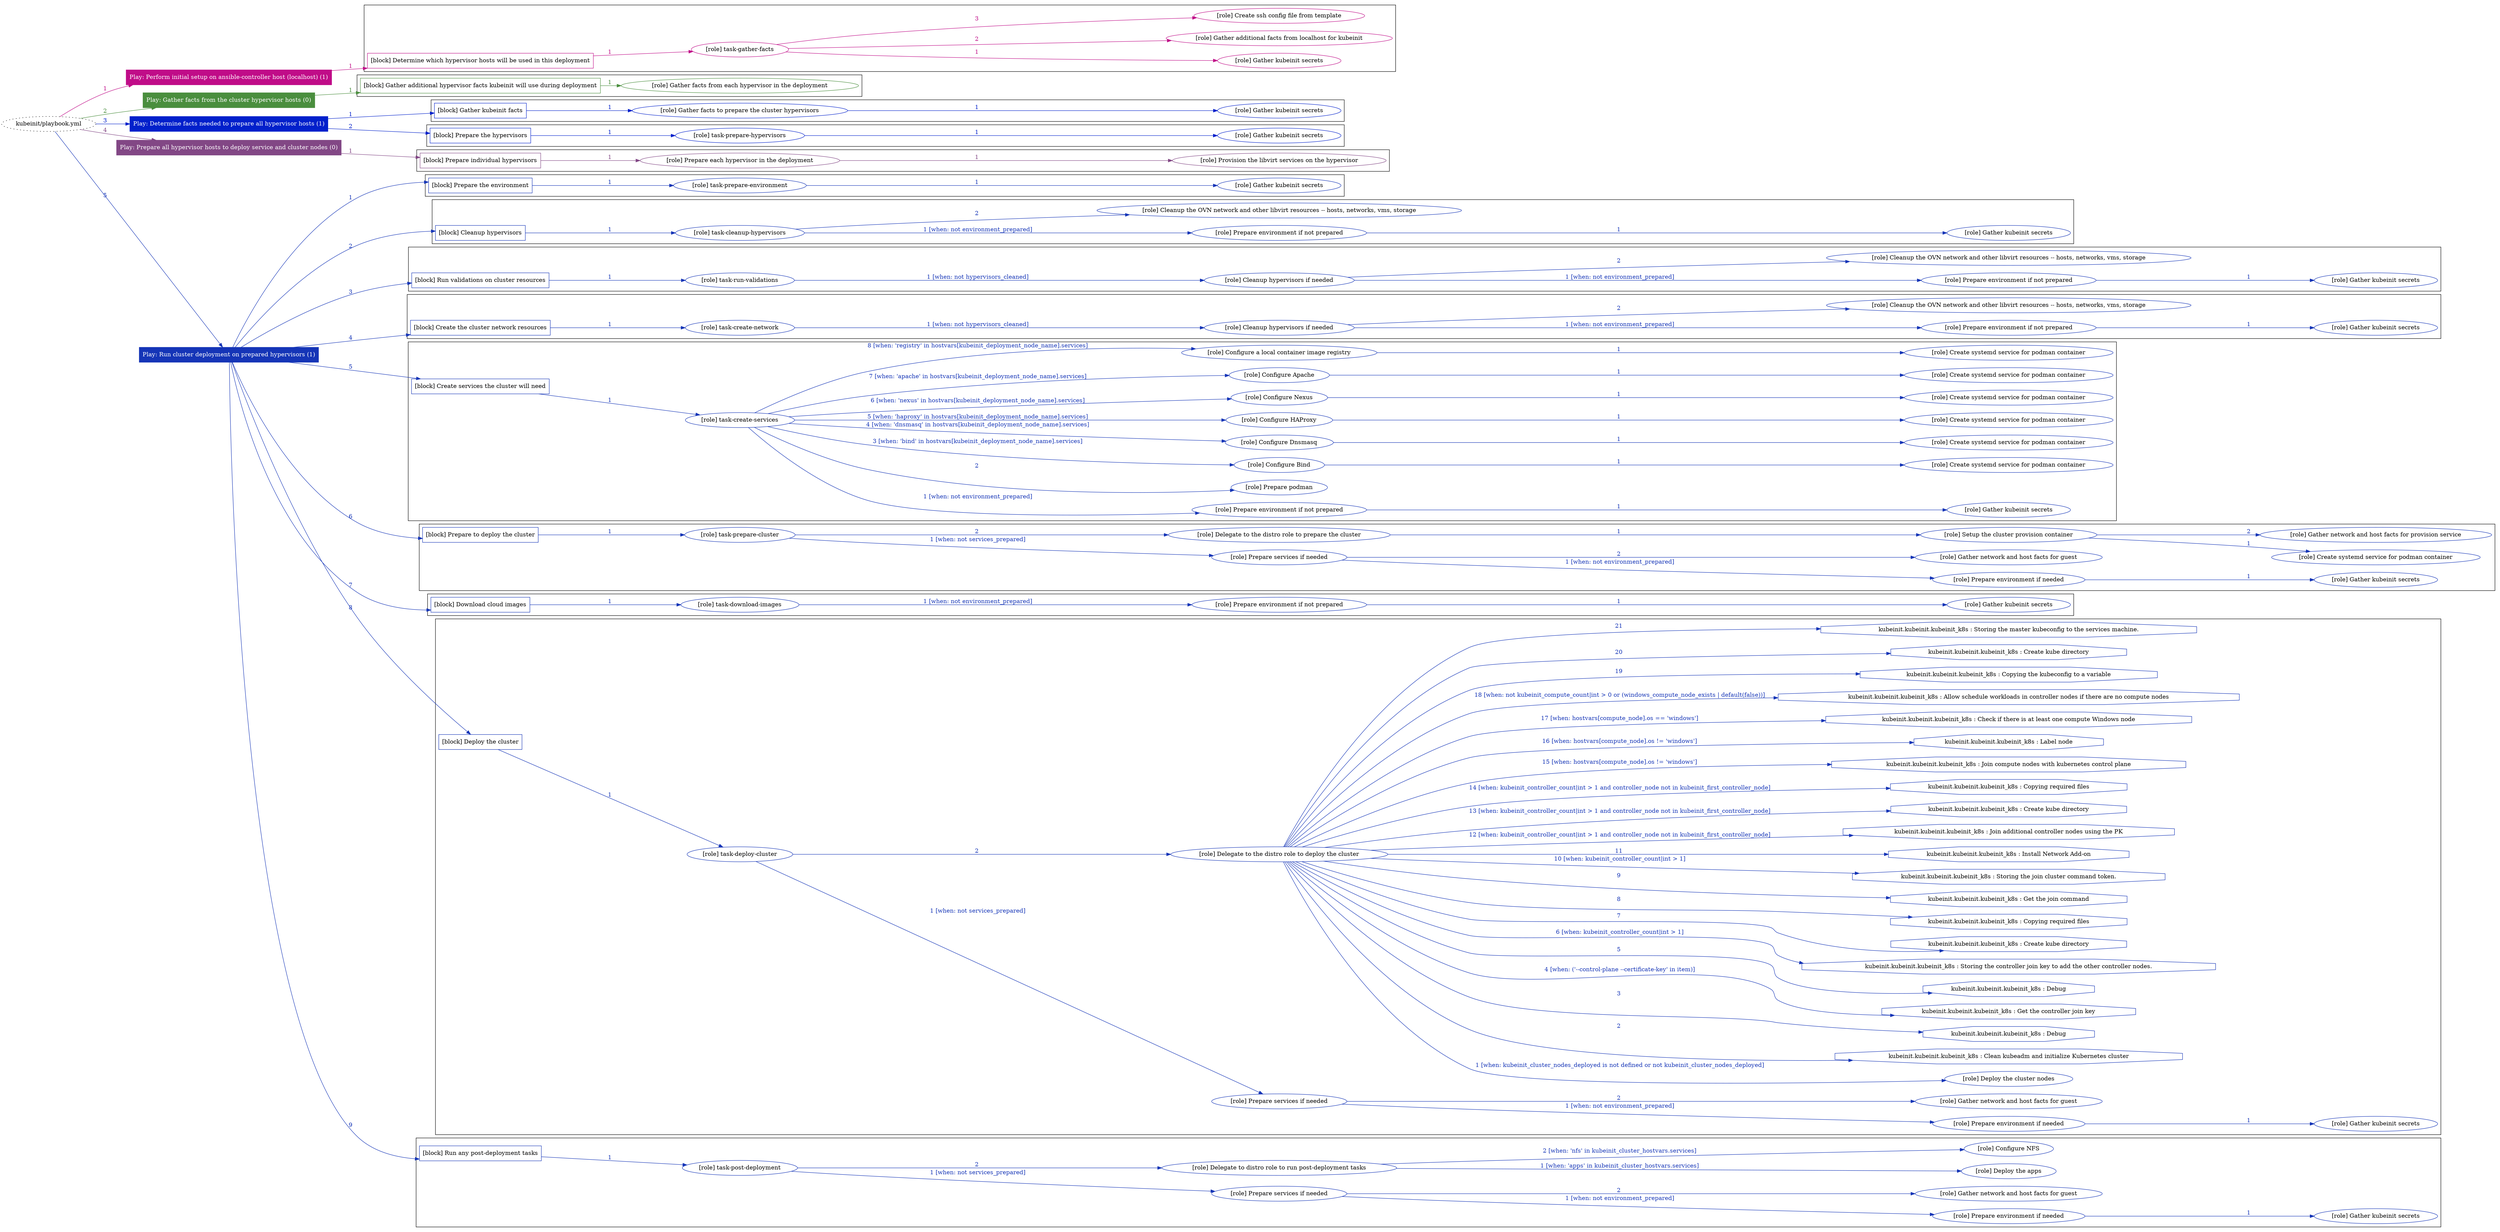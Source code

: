 digraph {
	graph [concentrate=true ordering=in rankdir=LR ratio=fill]
	edge [esep=5 sep=10]
	"kubeinit/playbook.yml" [URL="/home/runner/work/kubeinit/kubeinit/kubeinit/playbook.yml" id=playbook_22a7d3ff style=dotted]
	"kubeinit/playbook.yml" -> play_90304400 [label="1 " color="#c00c88" fontcolor="#c00c88" id=edge_ceaa4406 labeltooltip="1 " tooltip="1 "]
	subgraph "Play: Perform initial setup on ansible-controller host (localhost) (1)" {
		play_90304400 [label="Play: Perform initial setup on ansible-controller host (localhost) (1)" URL="/home/runner/work/kubeinit/kubeinit/kubeinit/playbook.yml" color="#c00c88" fontcolor="#ffffff" id=play_90304400 shape=box style=filled tooltip=localhost]
		play_90304400 -> block_5a1955dc [label=1 color="#c00c88" fontcolor="#c00c88" id=edge_8e22cba5 labeltooltip=1 tooltip=1]
		subgraph cluster_block_5a1955dc {
			block_5a1955dc [label="[block] Determine which hypervisor hosts will be used in this deployment" URL="/home/runner/work/kubeinit/kubeinit/kubeinit/playbook.yml" color="#c00c88" id=block_5a1955dc labeltooltip="Determine which hypervisor hosts will be used in this deployment" shape=box tooltip="Determine which hypervisor hosts will be used in this deployment"]
			block_5a1955dc -> role_49c751d3 [label="1 " color="#c00c88" fontcolor="#c00c88" id=edge_048547b6 labeltooltip="1 " tooltip="1 "]
			subgraph "task-gather-facts" {
				role_49c751d3 [label="[role] task-gather-facts" URL="/home/runner/work/kubeinit/kubeinit/kubeinit/playbook.yml" color="#c00c88" id=role_49c751d3 tooltip="task-gather-facts"]
				role_49c751d3 -> role_a53e0036 [label="1 " color="#c00c88" fontcolor="#c00c88" id=edge_c4ed3745 labeltooltip="1 " tooltip="1 "]
				subgraph "Gather kubeinit secrets" {
					role_a53e0036 [label="[role] Gather kubeinit secrets" URL="/home/runner/.ansible/collections/ansible_collections/kubeinit/kubeinit/roles/kubeinit_prepare/tasks/build_hypervisors_group.yml" color="#c00c88" id=role_a53e0036 tooltip="Gather kubeinit secrets"]
				}
				role_49c751d3 -> role_beccc5fb [label="2 " color="#c00c88" fontcolor="#c00c88" id=edge_dc830ca2 labeltooltip="2 " tooltip="2 "]
				subgraph "Gather additional facts from localhost for kubeinit" {
					role_beccc5fb [label="[role] Gather additional facts from localhost for kubeinit" URL="/home/runner/.ansible/collections/ansible_collections/kubeinit/kubeinit/roles/kubeinit_prepare/tasks/build_hypervisors_group.yml" color="#c00c88" id=role_beccc5fb tooltip="Gather additional facts from localhost for kubeinit"]
				}
				role_49c751d3 -> role_1d3881bf [label="3 " color="#c00c88" fontcolor="#c00c88" id=edge_70b27b91 labeltooltip="3 " tooltip="3 "]
				subgraph "Create ssh config file from template" {
					role_1d3881bf [label="[role] Create ssh config file from template" URL="/home/runner/.ansible/collections/ansible_collections/kubeinit/kubeinit/roles/kubeinit_prepare/tasks/build_hypervisors_group.yml" color="#c00c88" id=role_1d3881bf tooltip="Create ssh config file from template"]
				}
			}
		}
	}
	"kubeinit/playbook.yml" -> play_0fb9fd60 [label="2 " color="#4a8e3e" fontcolor="#4a8e3e" id=edge_3fc1b284 labeltooltip="2 " tooltip="2 "]
	subgraph "Play: Gather facts from the cluster hypervisor hosts (0)" {
		play_0fb9fd60 [label="Play: Gather facts from the cluster hypervisor hosts (0)" URL="/home/runner/work/kubeinit/kubeinit/kubeinit/playbook.yml" color="#4a8e3e" fontcolor="#ffffff" id=play_0fb9fd60 shape=box style=filled tooltip="Play: Gather facts from the cluster hypervisor hosts (0)"]
		play_0fb9fd60 -> block_3ae4f918 [label=1 color="#4a8e3e" fontcolor="#4a8e3e" id=edge_c4d42876 labeltooltip=1 tooltip=1]
		subgraph cluster_block_3ae4f918 {
			block_3ae4f918 [label="[block] Gather additional hypervisor facts kubeinit will use during deployment" URL="/home/runner/work/kubeinit/kubeinit/kubeinit/playbook.yml" color="#4a8e3e" id=block_3ae4f918 labeltooltip="Gather additional hypervisor facts kubeinit will use during deployment" shape=box tooltip="Gather additional hypervisor facts kubeinit will use during deployment"]
			block_3ae4f918 -> role_84f09f03 [label="1 " color="#4a8e3e" fontcolor="#4a8e3e" id=edge_7a2de501 labeltooltip="1 " tooltip="1 "]
			subgraph "Gather facts from each hypervisor in the deployment" {
				role_84f09f03 [label="[role] Gather facts from each hypervisor in the deployment" URL="/home/runner/work/kubeinit/kubeinit/kubeinit/playbook.yml" color="#4a8e3e" id=role_84f09f03 tooltip="Gather facts from each hypervisor in the deployment"]
			}
		}
	}
	"kubeinit/playbook.yml" -> play_25d90eb0 [label="3 " color="#0120cb" fontcolor="#0120cb" id=edge_67ba4e2f labeltooltip="3 " tooltip="3 "]
	subgraph "Play: Determine facts needed to prepare all hypervisor hosts (1)" {
		play_25d90eb0 [label="Play: Determine facts needed to prepare all hypervisor hosts (1)" URL="/home/runner/work/kubeinit/kubeinit/kubeinit/playbook.yml" color="#0120cb" fontcolor="#ffffff" id=play_25d90eb0 shape=box style=filled tooltip=localhost]
		play_25d90eb0 -> block_f470fd9a [label=1 color="#0120cb" fontcolor="#0120cb" id=edge_b75cc64c labeltooltip=1 tooltip=1]
		subgraph cluster_block_f470fd9a {
			block_f470fd9a [label="[block] Gather kubeinit facts" URL="/home/runner/work/kubeinit/kubeinit/kubeinit/playbook.yml" color="#0120cb" id=block_f470fd9a labeltooltip="Gather kubeinit facts" shape=box tooltip="Gather kubeinit facts"]
			block_f470fd9a -> role_4897e7ba [label="1 " color="#0120cb" fontcolor="#0120cb" id=edge_66330469 labeltooltip="1 " tooltip="1 "]
			subgraph "Gather facts to prepare the cluster hypervisors" {
				role_4897e7ba [label="[role] Gather facts to prepare the cluster hypervisors" URL="/home/runner/work/kubeinit/kubeinit/kubeinit/playbook.yml" color="#0120cb" id=role_4897e7ba tooltip="Gather facts to prepare the cluster hypervisors"]
				role_4897e7ba -> role_5f8059c4 [label="1 " color="#0120cb" fontcolor="#0120cb" id=edge_ac976604 labeltooltip="1 " tooltip="1 "]
				subgraph "Gather kubeinit secrets" {
					role_5f8059c4 [label="[role] Gather kubeinit secrets" URL="/home/runner/.ansible/collections/ansible_collections/kubeinit/kubeinit/roles/kubeinit_prepare/tasks/gather_kubeinit_facts.yml" color="#0120cb" id=role_5f8059c4 tooltip="Gather kubeinit secrets"]
				}
			}
		}
		play_25d90eb0 -> block_17649d80 [label=2 color="#0120cb" fontcolor="#0120cb" id=edge_2a084fdc labeltooltip=2 tooltip=2]
		subgraph cluster_block_17649d80 {
			block_17649d80 [label="[block] Prepare the hypervisors" URL="/home/runner/work/kubeinit/kubeinit/kubeinit/playbook.yml" color="#0120cb" id=block_17649d80 labeltooltip="Prepare the hypervisors" shape=box tooltip="Prepare the hypervisors"]
			block_17649d80 -> role_52350273 [label="1 " color="#0120cb" fontcolor="#0120cb" id=edge_ebeecba0 labeltooltip="1 " tooltip="1 "]
			subgraph "task-prepare-hypervisors" {
				role_52350273 [label="[role] task-prepare-hypervisors" URL="/home/runner/work/kubeinit/kubeinit/kubeinit/playbook.yml" color="#0120cb" id=role_52350273 tooltip="task-prepare-hypervisors"]
				role_52350273 -> role_53d65f58 [label="1 " color="#0120cb" fontcolor="#0120cb" id=edge_d3fcc728 labeltooltip="1 " tooltip="1 "]
				subgraph "Gather kubeinit secrets" {
					role_53d65f58 [label="[role] Gather kubeinit secrets" URL="/home/runner/.ansible/collections/ansible_collections/kubeinit/kubeinit/roles/kubeinit_prepare/tasks/gather_kubeinit_facts.yml" color="#0120cb" id=role_53d65f58 tooltip="Gather kubeinit secrets"]
				}
			}
		}
	}
	"kubeinit/playbook.yml" -> play_1ac944fa [label="4 " color="#824785" fontcolor="#824785" id=edge_7716bb1b labeltooltip="4 " tooltip="4 "]
	subgraph "Play: Prepare all hypervisor hosts to deploy service and cluster nodes (0)" {
		play_1ac944fa [label="Play: Prepare all hypervisor hosts to deploy service and cluster nodes (0)" URL="/home/runner/work/kubeinit/kubeinit/kubeinit/playbook.yml" color="#824785" fontcolor="#ffffff" id=play_1ac944fa shape=box style=filled tooltip="Play: Prepare all hypervisor hosts to deploy service and cluster nodes (0)"]
		play_1ac944fa -> block_d9534208 [label=1 color="#824785" fontcolor="#824785" id=edge_3a431d89 labeltooltip=1 tooltip=1]
		subgraph cluster_block_d9534208 {
			block_d9534208 [label="[block] Prepare individual hypervisors" URL="/home/runner/work/kubeinit/kubeinit/kubeinit/playbook.yml" color="#824785" id=block_d9534208 labeltooltip="Prepare individual hypervisors" shape=box tooltip="Prepare individual hypervisors"]
			block_d9534208 -> role_6e7c3220 [label="1 " color="#824785" fontcolor="#824785" id=edge_8470d232 labeltooltip="1 " tooltip="1 "]
			subgraph "Prepare each hypervisor in the deployment" {
				role_6e7c3220 [label="[role] Prepare each hypervisor in the deployment" URL="/home/runner/work/kubeinit/kubeinit/kubeinit/playbook.yml" color="#824785" id=role_6e7c3220 tooltip="Prepare each hypervisor in the deployment"]
				role_6e7c3220 -> role_77480a0f [label="1 " color="#824785" fontcolor="#824785" id=edge_7cf04aa3 labeltooltip="1 " tooltip="1 "]
				subgraph "Provision the libvirt services on the hypervisor" {
					role_77480a0f [label="[role] Provision the libvirt services on the hypervisor" URL="/home/runner/.ansible/collections/ansible_collections/kubeinit/kubeinit/roles/kubeinit_prepare/tasks/prepare_hypervisor.yml" color="#824785" id=role_77480a0f tooltip="Provision the libvirt services on the hypervisor"]
				}
			}
		}
	}
	"kubeinit/playbook.yml" -> play_0cfc2198 [label="5 " color="#1535b7" fontcolor="#1535b7" id=edge_db0fa617 labeltooltip="5 " tooltip="5 "]
	subgraph "Play: Run cluster deployment on prepared hypervisors (1)" {
		play_0cfc2198 [label="Play: Run cluster deployment on prepared hypervisors (1)" URL="/home/runner/work/kubeinit/kubeinit/kubeinit/playbook.yml" color="#1535b7" fontcolor="#ffffff" id=play_0cfc2198 shape=box style=filled tooltip=localhost]
		play_0cfc2198 -> block_c2a699aa [label=1 color="#1535b7" fontcolor="#1535b7" id=edge_513fc9d6 labeltooltip=1 tooltip=1]
		subgraph cluster_block_c2a699aa {
			block_c2a699aa [label="[block] Prepare the environment" URL="/home/runner/work/kubeinit/kubeinit/kubeinit/playbook.yml" color="#1535b7" id=block_c2a699aa labeltooltip="Prepare the environment" shape=box tooltip="Prepare the environment"]
			block_c2a699aa -> role_249da6f1 [label="1 " color="#1535b7" fontcolor="#1535b7" id=edge_72f6cd17 labeltooltip="1 " tooltip="1 "]
			subgraph "task-prepare-environment" {
				role_249da6f1 [label="[role] task-prepare-environment" URL="/home/runner/work/kubeinit/kubeinit/kubeinit/playbook.yml" color="#1535b7" id=role_249da6f1 tooltip="task-prepare-environment"]
				role_249da6f1 -> role_20d771e9 [label="1 " color="#1535b7" fontcolor="#1535b7" id=edge_2e28205e labeltooltip="1 " tooltip="1 "]
				subgraph "Gather kubeinit secrets" {
					role_20d771e9 [label="[role] Gather kubeinit secrets" URL="/home/runner/.ansible/collections/ansible_collections/kubeinit/kubeinit/roles/kubeinit_prepare/tasks/gather_kubeinit_facts.yml" color="#1535b7" id=role_20d771e9 tooltip="Gather kubeinit secrets"]
				}
			}
		}
		play_0cfc2198 -> block_23156bc8 [label=2 color="#1535b7" fontcolor="#1535b7" id=edge_9ca19e50 labeltooltip=2 tooltip=2]
		subgraph cluster_block_23156bc8 {
			block_23156bc8 [label="[block] Cleanup hypervisors" URL="/home/runner/work/kubeinit/kubeinit/kubeinit/playbook.yml" color="#1535b7" id=block_23156bc8 labeltooltip="Cleanup hypervisors" shape=box tooltip="Cleanup hypervisors"]
			block_23156bc8 -> role_51503931 [label="1 " color="#1535b7" fontcolor="#1535b7" id=edge_44cccd58 labeltooltip="1 " tooltip="1 "]
			subgraph "task-cleanup-hypervisors" {
				role_51503931 [label="[role] task-cleanup-hypervisors" URL="/home/runner/work/kubeinit/kubeinit/kubeinit/playbook.yml" color="#1535b7" id=role_51503931 tooltip="task-cleanup-hypervisors"]
				role_51503931 -> role_3211d9ae [label="1 [when: not environment_prepared]" color="#1535b7" fontcolor="#1535b7" id=edge_80375c0f labeltooltip="1 [when: not environment_prepared]" tooltip="1 [when: not environment_prepared]"]
				subgraph "Prepare environment if not prepared" {
					role_3211d9ae [label="[role] Prepare environment if not prepared" URL="/home/runner/.ansible/collections/ansible_collections/kubeinit/kubeinit/roles/kubeinit_prepare/tasks/cleanup_hypervisors.yml" color="#1535b7" id=role_3211d9ae tooltip="Prepare environment if not prepared"]
					role_3211d9ae -> role_9a582f04 [label="1 " color="#1535b7" fontcolor="#1535b7" id=edge_ca9affac labeltooltip="1 " tooltip="1 "]
					subgraph "Gather kubeinit secrets" {
						role_9a582f04 [label="[role] Gather kubeinit secrets" URL="/home/runner/.ansible/collections/ansible_collections/kubeinit/kubeinit/roles/kubeinit_prepare/tasks/gather_kubeinit_facts.yml" color="#1535b7" id=role_9a582f04 tooltip="Gather kubeinit secrets"]
					}
				}
				role_51503931 -> role_ac7342d9 [label="2 " color="#1535b7" fontcolor="#1535b7" id=edge_9c7e5880 labeltooltip="2 " tooltip="2 "]
				subgraph "Cleanup the OVN network and other libvirt resources -- hosts, networks, vms, storage" {
					role_ac7342d9 [label="[role] Cleanup the OVN network and other libvirt resources -- hosts, networks, vms, storage" URL="/home/runner/.ansible/collections/ansible_collections/kubeinit/kubeinit/roles/kubeinit_prepare/tasks/cleanup_hypervisors.yml" color="#1535b7" id=role_ac7342d9 tooltip="Cleanup the OVN network and other libvirt resources -- hosts, networks, vms, storage"]
				}
			}
		}
		play_0cfc2198 -> block_9fde2069 [label=3 color="#1535b7" fontcolor="#1535b7" id=edge_2677f890 labeltooltip=3 tooltip=3]
		subgraph cluster_block_9fde2069 {
			block_9fde2069 [label="[block] Run validations on cluster resources" URL="/home/runner/work/kubeinit/kubeinit/kubeinit/playbook.yml" color="#1535b7" id=block_9fde2069 labeltooltip="Run validations on cluster resources" shape=box tooltip="Run validations on cluster resources"]
			block_9fde2069 -> role_9f43a15a [label="1 " color="#1535b7" fontcolor="#1535b7" id=edge_2c53a977 labeltooltip="1 " tooltip="1 "]
			subgraph "task-run-validations" {
				role_9f43a15a [label="[role] task-run-validations" URL="/home/runner/work/kubeinit/kubeinit/kubeinit/playbook.yml" color="#1535b7" id=role_9f43a15a tooltip="task-run-validations"]
				role_9f43a15a -> role_6fd97990 [label="1 [when: not hypervisors_cleaned]" color="#1535b7" fontcolor="#1535b7" id=edge_b2e5f4ac labeltooltip="1 [when: not hypervisors_cleaned]" tooltip="1 [when: not hypervisors_cleaned]"]
				subgraph "Cleanup hypervisors if needed" {
					role_6fd97990 [label="[role] Cleanup hypervisors if needed" URL="/home/runner/.ansible/collections/ansible_collections/kubeinit/kubeinit/roles/kubeinit_validations/tasks/main.yml" color="#1535b7" id=role_6fd97990 tooltip="Cleanup hypervisors if needed"]
					role_6fd97990 -> role_7f3c1748 [label="1 [when: not environment_prepared]" color="#1535b7" fontcolor="#1535b7" id=edge_108c14cd labeltooltip="1 [when: not environment_prepared]" tooltip="1 [when: not environment_prepared]"]
					subgraph "Prepare environment if not prepared" {
						role_7f3c1748 [label="[role] Prepare environment if not prepared" URL="/home/runner/.ansible/collections/ansible_collections/kubeinit/kubeinit/roles/kubeinit_prepare/tasks/cleanup_hypervisors.yml" color="#1535b7" id=role_7f3c1748 tooltip="Prepare environment if not prepared"]
						role_7f3c1748 -> role_013cf017 [label="1 " color="#1535b7" fontcolor="#1535b7" id=edge_77114a9a labeltooltip="1 " tooltip="1 "]
						subgraph "Gather kubeinit secrets" {
							role_013cf017 [label="[role] Gather kubeinit secrets" URL="/home/runner/.ansible/collections/ansible_collections/kubeinit/kubeinit/roles/kubeinit_prepare/tasks/gather_kubeinit_facts.yml" color="#1535b7" id=role_013cf017 tooltip="Gather kubeinit secrets"]
						}
					}
					role_6fd97990 -> role_d731fa31 [label="2 " color="#1535b7" fontcolor="#1535b7" id=edge_d21e6d92 labeltooltip="2 " tooltip="2 "]
					subgraph "Cleanup the OVN network and other libvirt resources -- hosts, networks, vms, storage" {
						role_d731fa31 [label="[role] Cleanup the OVN network and other libvirt resources -- hosts, networks, vms, storage" URL="/home/runner/.ansible/collections/ansible_collections/kubeinit/kubeinit/roles/kubeinit_prepare/tasks/cleanup_hypervisors.yml" color="#1535b7" id=role_d731fa31 tooltip="Cleanup the OVN network and other libvirt resources -- hosts, networks, vms, storage"]
					}
				}
			}
		}
		play_0cfc2198 -> block_3291ba5d [label=4 color="#1535b7" fontcolor="#1535b7" id=edge_4e4db8a7 labeltooltip=4 tooltip=4]
		subgraph cluster_block_3291ba5d {
			block_3291ba5d [label="[block] Create the cluster network resources" URL="/home/runner/work/kubeinit/kubeinit/kubeinit/playbook.yml" color="#1535b7" id=block_3291ba5d labeltooltip="Create the cluster network resources" shape=box tooltip="Create the cluster network resources"]
			block_3291ba5d -> role_fa310438 [label="1 " color="#1535b7" fontcolor="#1535b7" id=edge_3d1f31ee labeltooltip="1 " tooltip="1 "]
			subgraph "task-create-network" {
				role_fa310438 [label="[role] task-create-network" URL="/home/runner/work/kubeinit/kubeinit/kubeinit/playbook.yml" color="#1535b7" id=role_fa310438 tooltip="task-create-network"]
				role_fa310438 -> role_632d7cf6 [label="1 [when: not hypervisors_cleaned]" color="#1535b7" fontcolor="#1535b7" id=edge_1711653d labeltooltip="1 [when: not hypervisors_cleaned]" tooltip="1 [when: not hypervisors_cleaned]"]
				subgraph "Cleanup hypervisors if needed" {
					role_632d7cf6 [label="[role] Cleanup hypervisors if needed" URL="/home/runner/.ansible/collections/ansible_collections/kubeinit/kubeinit/roles/kubeinit_libvirt/tasks/create_network.yml" color="#1535b7" id=role_632d7cf6 tooltip="Cleanup hypervisors if needed"]
					role_632d7cf6 -> role_53b0ce43 [label="1 [when: not environment_prepared]" color="#1535b7" fontcolor="#1535b7" id=edge_e62df1f0 labeltooltip="1 [when: not environment_prepared]" tooltip="1 [when: not environment_prepared]"]
					subgraph "Prepare environment if not prepared" {
						role_53b0ce43 [label="[role] Prepare environment if not prepared" URL="/home/runner/.ansible/collections/ansible_collections/kubeinit/kubeinit/roles/kubeinit_prepare/tasks/cleanup_hypervisors.yml" color="#1535b7" id=role_53b0ce43 tooltip="Prepare environment if not prepared"]
						role_53b0ce43 -> role_84b00630 [label="1 " color="#1535b7" fontcolor="#1535b7" id=edge_30155a1c labeltooltip="1 " tooltip="1 "]
						subgraph "Gather kubeinit secrets" {
							role_84b00630 [label="[role] Gather kubeinit secrets" URL="/home/runner/.ansible/collections/ansible_collections/kubeinit/kubeinit/roles/kubeinit_prepare/tasks/gather_kubeinit_facts.yml" color="#1535b7" id=role_84b00630 tooltip="Gather kubeinit secrets"]
						}
					}
					role_632d7cf6 -> role_a3fd19a8 [label="2 " color="#1535b7" fontcolor="#1535b7" id=edge_490077a3 labeltooltip="2 " tooltip="2 "]
					subgraph "Cleanup the OVN network and other libvirt resources -- hosts, networks, vms, storage" {
						role_a3fd19a8 [label="[role] Cleanup the OVN network and other libvirt resources -- hosts, networks, vms, storage" URL="/home/runner/.ansible/collections/ansible_collections/kubeinit/kubeinit/roles/kubeinit_prepare/tasks/cleanup_hypervisors.yml" color="#1535b7" id=role_a3fd19a8 tooltip="Cleanup the OVN network and other libvirt resources -- hosts, networks, vms, storage"]
					}
				}
			}
		}
		play_0cfc2198 -> block_5c3dec97 [label=5 color="#1535b7" fontcolor="#1535b7" id=edge_523adb39 labeltooltip=5 tooltip=5]
		subgraph cluster_block_5c3dec97 {
			block_5c3dec97 [label="[block] Create services the cluster will need" URL="/home/runner/work/kubeinit/kubeinit/kubeinit/playbook.yml" color="#1535b7" id=block_5c3dec97 labeltooltip="Create services the cluster will need" shape=box tooltip="Create services the cluster will need"]
			block_5c3dec97 -> role_2fcb3c74 [label="1 " color="#1535b7" fontcolor="#1535b7" id=edge_a8491899 labeltooltip="1 " tooltip="1 "]
			subgraph "task-create-services" {
				role_2fcb3c74 [label="[role] task-create-services" URL="/home/runner/work/kubeinit/kubeinit/kubeinit/playbook.yml" color="#1535b7" id=role_2fcb3c74 tooltip="task-create-services"]
				role_2fcb3c74 -> role_0af8d732 [label="1 [when: not environment_prepared]" color="#1535b7" fontcolor="#1535b7" id=edge_f01325c3 labeltooltip="1 [when: not environment_prepared]" tooltip="1 [when: not environment_prepared]"]
				subgraph "Prepare environment if not prepared" {
					role_0af8d732 [label="[role] Prepare environment if not prepared" URL="/home/runner/.ansible/collections/ansible_collections/kubeinit/kubeinit/roles/kubeinit_services/tasks/main.yml" color="#1535b7" id=role_0af8d732 tooltip="Prepare environment if not prepared"]
					role_0af8d732 -> role_98a93d8e [label="1 " color="#1535b7" fontcolor="#1535b7" id=edge_263b5fcf labeltooltip="1 " tooltip="1 "]
					subgraph "Gather kubeinit secrets" {
						role_98a93d8e [label="[role] Gather kubeinit secrets" URL="/home/runner/.ansible/collections/ansible_collections/kubeinit/kubeinit/roles/kubeinit_prepare/tasks/gather_kubeinit_facts.yml" color="#1535b7" id=role_98a93d8e tooltip="Gather kubeinit secrets"]
					}
				}
				role_2fcb3c74 -> role_61a75c8c [label="2 " color="#1535b7" fontcolor="#1535b7" id=edge_7f517e49 labeltooltip="2 " tooltip="2 "]
				subgraph "Prepare podman" {
					role_61a75c8c [label="[role] Prepare podman" URL="/home/runner/.ansible/collections/ansible_collections/kubeinit/kubeinit/roles/kubeinit_services/tasks/00_create_service_pod.yml" color="#1535b7" id=role_61a75c8c tooltip="Prepare podman"]
				}
				role_2fcb3c74 -> role_563a8a75 [label="3 [when: 'bind' in hostvars[kubeinit_deployment_node_name].services]" color="#1535b7" fontcolor="#1535b7" id=edge_de6a0bb4 labeltooltip="3 [when: 'bind' in hostvars[kubeinit_deployment_node_name].services]" tooltip="3 [when: 'bind' in hostvars[kubeinit_deployment_node_name].services]"]
				subgraph "Configure Bind" {
					role_563a8a75 [label="[role] Configure Bind" URL="/home/runner/.ansible/collections/ansible_collections/kubeinit/kubeinit/roles/kubeinit_services/tasks/start_services_containers.yml" color="#1535b7" id=role_563a8a75 tooltip="Configure Bind"]
					role_563a8a75 -> role_0b1f2464 [label="1 " color="#1535b7" fontcolor="#1535b7" id=edge_565a361c labeltooltip="1 " tooltip="1 "]
					subgraph "Create systemd service for podman container" {
						role_0b1f2464 [label="[role] Create systemd service for podman container" URL="/home/runner/.ansible/collections/ansible_collections/kubeinit/kubeinit/roles/kubeinit_bind/tasks/main.yml" color="#1535b7" id=role_0b1f2464 tooltip="Create systemd service for podman container"]
					}
				}
				role_2fcb3c74 -> role_217919ac [label="4 [when: 'dnsmasq' in hostvars[kubeinit_deployment_node_name].services]" color="#1535b7" fontcolor="#1535b7" id=edge_ebe941b1 labeltooltip="4 [when: 'dnsmasq' in hostvars[kubeinit_deployment_node_name].services]" tooltip="4 [when: 'dnsmasq' in hostvars[kubeinit_deployment_node_name].services]"]
				subgraph "Configure Dnsmasq" {
					role_217919ac [label="[role] Configure Dnsmasq" URL="/home/runner/.ansible/collections/ansible_collections/kubeinit/kubeinit/roles/kubeinit_services/tasks/start_services_containers.yml" color="#1535b7" id=role_217919ac tooltip="Configure Dnsmasq"]
					role_217919ac -> role_776b761c [label="1 " color="#1535b7" fontcolor="#1535b7" id=edge_79864464 labeltooltip="1 " tooltip="1 "]
					subgraph "Create systemd service for podman container" {
						role_776b761c [label="[role] Create systemd service for podman container" URL="/home/runner/.ansible/collections/ansible_collections/kubeinit/kubeinit/roles/kubeinit_dnsmasq/tasks/main.yml" color="#1535b7" id=role_776b761c tooltip="Create systemd service for podman container"]
					}
				}
				role_2fcb3c74 -> role_3243fd5c [label="5 [when: 'haproxy' in hostvars[kubeinit_deployment_node_name].services]" color="#1535b7" fontcolor="#1535b7" id=edge_409ce2b3 labeltooltip="5 [when: 'haproxy' in hostvars[kubeinit_deployment_node_name].services]" tooltip="5 [when: 'haproxy' in hostvars[kubeinit_deployment_node_name].services]"]
				subgraph "Configure HAProxy" {
					role_3243fd5c [label="[role] Configure HAProxy" URL="/home/runner/.ansible/collections/ansible_collections/kubeinit/kubeinit/roles/kubeinit_services/tasks/start_services_containers.yml" color="#1535b7" id=role_3243fd5c tooltip="Configure HAProxy"]
					role_3243fd5c -> role_216c2a05 [label="1 " color="#1535b7" fontcolor="#1535b7" id=edge_a35f00e6 labeltooltip="1 " tooltip="1 "]
					subgraph "Create systemd service for podman container" {
						role_216c2a05 [label="[role] Create systemd service for podman container" URL="/home/runner/.ansible/collections/ansible_collections/kubeinit/kubeinit/roles/kubeinit_haproxy/tasks/main.yml" color="#1535b7" id=role_216c2a05 tooltip="Create systemd service for podman container"]
					}
				}
				role_2fcb3c74 -> role_b4fd5cbe [label="6 [when: 'nexus' in hostvars[kubeinit_deployment_node_name].services]" color="#1535b7" fontcolor="#1535b7" id=edge_676bd628 labeltooltip="6 [when: 'nexus' in hostvars[kubeinit_deployment_node_name].services]" tooltip="6 [when: 'nexus' in hostvars[kubeinit_deployment_node_name].services]"]
				subgraph "Configure Nexus" {
					role_b4fd5cbe [label="[role] Configure Nexus" URL="/home/runner/.ansible/collections/ansible_collections/kubeinit/kubeinit/roles/kubeinit_services/tasks/start_services_containers.yml" color="#1535b7" id=role_b4fd5cbe tooltip="Configure Nexus"]
					role_b4fd5cbe -> role_b7480a45 [label="1 " color="#1535b7" fontcolor="#1535b7" id=edge_71087ce8 labeltooltip="1 " tooltip="1 "]
					subgraph "Create systemd service for podman container" {
						role_b7480a45 [label="[role] Create systemd service for podman container" URL="/home/runner/.ansible/collections/ansible_collections/kubeinit/kubeinit/roles/kubeinit_nexus/tasks/main.yml" color="#1535b7" id=role_b7480a45 tooltip="Create systemd service for podman container"]
					}
				}
				role_2fcb3c74 -> role_2a0a58d1 [label="7 [when: 'apache' in hostvars[kubeinit_deployment_node_name].services]" color="#1535b7" fontcolor="#1535b7" id=edge_9c6b5850 labeltooltip="7 [when: 'apache' in hostvars[kubeinit_deployment_node_name].services]" tooltip="7 [when: 'apache' in hostvars[kubeinit_deployment_node_name].services]"]
				subgraph "Configure Apache" {
					role_2a0a58d1 [label="[role] Configure Apache" URL="/home/runner/.ansible/collections/ansible_collections/kubeinit/kubeinit/roles/kubeinit_services/tasks/start_services_containers.yml" color="#1535b7" id=role_2a0a58d1 tooltip="Configure Apache"]
					role_2a0a58d1 -> role_b76a5f35 [label="1 " color="#1535b7" fontcolor="#1535b7" id=edge_d15276cb labeltooltip="1 " tooltip="1 "]
					subgraph "Create systemd service for podman container" {
						role_b76a5f35 [label="[role] Create systemd service for podman container" URL="/home/runner/.ansible/collections/ansible_collections/kubeinit/kubeinit/roles/kubeinit_apache/tasks/main.yml" color="#1535b7" id=role_b76a5f35 tooltip="Create systemd service for podman container"]
					}
				}
				role_2fcb3c74 -> role_314d38af [label="8 [when: 'registry' in hostvars[kubeinit_deployment_node_name].services]" color="#1535b7" fontcolor="#1535b7" id=edge_0a6475ec labeltooltip="8 [when: 'registry' in hostvars[kubeinit_deployment_node_name].services]" tooltip="8 [when: 'registry' in hostvars[kubeinit_deployment_node_name].services]"]
				subgraph "Configure a local container image registry" {
					role_314d38af [label="[role] Configure a local container image registry" URL="/home/runner/.ansible/collections/ansible_collections/kubeinit/kubeinit/roles/kubeinit_services/tasks/start_services_containers.yml" color="#1535b7" id=role_314d38af tooltip="Configure a local container image registry"]
					role_314d38af -> role_ff39ef1d [label="1 " color="#1535b7" fontcolor="#1535b7" id=edge_d4f15b9d labeltooltip="1 " tooltip="1 "]
					subgraph "Create systemd service for podman container" {
						role_ff39ef1d [label="[role] Create systemd service for podman container" URL="/home/runner/.ansible/collections/ansible_collections/kubeinit/kubeinit/roles/kubeinit_registry/tasks/main.yml" color="#1535b7" id=role_ff39ef1d tooltip="Create systemd service for podman container"]
					}
				}
			}
		}
		play_0cfc2198 -> block_416bdf97 [label=6 color="#1535b7" fontcolor="#1535b7" id=edge_c65d4403 labeltooltip=6 tooltip=6]
		subgraph cluster_block_416bdf97 {
			block_416bdf97 [label="[block] Prepare to deploy the cluster" URL="/home/runner/work/kubeinit/kubeinit/kubeinit/playbook.yml" color="#1535b7" id=block_416bdf97 labeltooltip="Prepare to deploy the cluster" shape=box tooltip="Prepare to deploy the cluster"]
			block_416bdf97 -> role_5244dd85 [label="1 " color="#1535b7" fontcolor="#1535b7" id=edge_d2a5b338 labeltooltip="1 " tooltip="1 "]
			subgraph "task-prepare-cluster" {
				role_5244dd85 [label="[role] task-prepare-cluster" URL="/home/runner/work/kubeinit/kubeinit/kubeinit/playbook.yml" color="#1535b7" id=role_5244dd85 tooltip="task-prepare-cluster"]
				role_5244dd85 -> role_1cb093eb [label="1 [when: not services_prepared]" color="#1535b7" fontcolor="#1535b7" id=edge_d242e7b6 labeltooltip="1 [when: not services_prepared]" tooltip="1 [when: not services_prepared]"]
				subgraph "Prepare services if needed" {
					role_1cb093eb [label="[role] Prepare services if needed" URL="/home/runner/.ansible/collections/ansible_collections/kubeinit/kubeinit/roles/kubeinit_prepare/tasks/prepare_cluster.yml" color="#1535b7" id=role_1cb093eb tooltip="Prepare services if needed"]
					role_1cb093eb -> role_9d2bc4c5 [label="1 [when: not environment_prepared]" color="#1535b7" fontcolor="#1535b7" id=edge_cabc5fe8 labeltooltip="1 [when: not environment_prepared]" tooltip="1 [when: not environment_prepared]"]
					subgraph "Prepare environment if needed" {
						role_9d2bc4c5 [label="[role] Prepare environment if needed" URL="/home/runner/.ansible/collections/ansible_collections/kubeinit/kubeinit/roles/kubeinit_services/tasks/prepare_services.yml" color="#1535b7" id=role_9d2bc4c5 tooltip="Prepare environment if needed"]
						role_9d2bc4c5 -> role_eac85c93 [label="1 " color="#1535b7" fontcolor="#1535b7" id=edge_3f7868cd labeltooltip="1 " tooltip="1 "]
						subgraph "Gather kubeinit secrets" {
							role_eac85c93 [label="[role] Gather kubeinit secrets" URL="/home/runner/.ansible/collections/ansible_collections/kubeinit/kubeinit/roles/kubeinit_prepare/tasks/gather_kubeinit_facts.yml" color="#1535b7" id=role_eac85c93 tooltip="Gather kubeinit secrets"]
						}
					}
					role_1cb093eb -> role_ece28e3a [label="2 " color="#1535b7" fontcolor="#1535b7" id=edge_16d1725a labeltooltip="2 " tooltip="2 "]
					subgraph "Gather network and host facts for guest" {
						role_ece28e3a [label="[role] Gather network and host facts for guest" URL="/home/runner/.ansible/collections/ansible_collections/kubeinit/kubeinit/roles/kubeinit_services/tasks/prepare_services.yml" color="#1535b7" id=role_ece28e3a tooltip="Gather network and host facts for guest"]
					}
				}
				role_5244dd85 -> role_9f0d0f24 [label="2 " color="#1535b7" fontcolor="#1535b7" id=edge_6835df90 labeltooltip="2 " tooltip="2 "]
				subgraph "Delegate to the distro role to prepare the cluster" {
					role_9f0d0f24 [label="[role] Delegate to the distro role to prepare the cluster" URL="/home/runner/.ansible/collections/ansible_collections/kubeinit/kubeinit/roles/kubeinit_prepare/tasks/prepare_cluster.yml" color="#1535b7" id=role_9f0d0f24 tooltip="Delegate to the distro role to prepare the cluster"]
					role_9f0d0f24 -> role_2168aaa1 [label="1 " color="#1535b7" fontcolor="#1535b7" id=edge_1be6672b labeltooltip="1 " tooltip="1 "]
					subgraph "Setup the cluster provision container" {
						role_2168aaa1 [label="[role] Setup the cluster provision container" URL="/home/runner/.ansible/collections/ansible_collections/kubeinit/kubeinit/roles/kubeinit_k8s/tasks/prepare_cluster.yml" color="#1535b7" id=role_2168aaa1 tooltip="Setup the cluster provision container"]
						role_2168aaa1 -> role_a2328de7 [label="1 " color="#1535b7" fontcolor="#1535b7" id=edge_db4f38de labeltooltip="1 " tooltip="1 "]
						subgraph "Create systemd service for podman container" {
							role_a2328de7 [label="[role] Create systemd service for podman container" URL="/home/runner/.ansible/collections/ansible_collections/kubeinit/kubeinit/roles/kubeinit_services/tasks/create_provision_container.yml" color="#1535b7" id=role_a2328de7 tooltip="Create systemd service for podman container"]
						}
						role_2168aaa1 -> role_481491f6 [label="2 " color="#1535b7" fontcolor="#1535b7" id=edge_c8d0c7e6 labeltooltip="2 " tooltip="2 "]
						subgraph "Gather network and host facts for provision service" {
							role_481491f6 [label="[role] Gather network and host facts for provision service" URL="/home/runner/.ansible/collections/ansible_collections/kubeinit/kubeinit/roles/kubeinit_services/tasks/create_provision_container.yml" color="#1535b7" id=role_481491f6 tooltip="Gather network and host facts for provision service"]
						}
					}
				}
			}
		}
		play_0cfc2198 -> block_35cc53ab [label=7 color="#1535b7" fontcolor="#1535b7" id=edge_6cf740fb labeltooltip=7 tooltip=7]
		subgraph cluster_block_35cc53ab {
			block_35cc53ab [label="[block] Download cloud images" URL="/home/runner/work/kubeinit/kubeinit/kubeinit/playbook.yml" color="#1535b7" id=block_35cc53ab labeltooltip="Download cloud images" shape=box tooltip="Download cloud images"]
			block_35cc53ab -> role_2bb2a19a [label="1 " color="#1535b7" fontcolor="#1535b7" id=edge_5230161b labeltooltip="1 " tooltip="1 "]
			subgraph "task-download-images" {
				role_2bb2a19a [label="[role] task-download-images" URL="/home/runner/work/kubeinit/kubeinit/kubeinit/playbook.yml" color="#1535b7" id=role_2bb2a19a tooltip="task-download-images"]
				role_2bb2a19a -> role_3e616e6c [label="1 [when: not environment_prepared]" color="#1535b7" fontcolor="#1535b7" id=edge_a8eb87a9 labeltooltip="1 [when: not environment_prepared]" tooltip="1 [when: not environment_prepared]"]
				subgraph "Prepare environment if not prepared" {
					role_3e616e6c [label="[role] Prepare environment if not prepared" URL="/home/runner/.ansible/collections/ansible_collections/kubeinit/kubeinit/roles/kubeinit_libvirt/tasks/download_cloud_images.yml" color="#1535b7" id=role_3e616e6c tooltip="Prepare environment if not prepared"]
					role_3e616e6c -> role_51c6977f [label="1 " color="#1535b7" fontcolor="#1535b7" id=edge_8515e795 labeltooltip="1 " tooltip="1 "]
					subgraph "Gather kubeinit secrets" {
						role_51c6977f [label="[role] Gather kubeinit secrets" URL="/home/runner/.ansible/collections/ansible_collections/kubeinit/kubeinit/roles/kubeinit_prepare/tasks/gather_kubeinit_facts.yml" color="#1535b7" id=role_51c6977f tooltip="Gather kubeinit secrets"]
					}
				}
			}
		}
		play_0cfc2198 -> block_81658bc6 [label=8 color="#1535b7" fontcolor="#1535b7" id=edge_92f206e6 labeltooltip=8 tooltip=8]
		subgraph cluster_block_81658bc6 {
			block_81658bc6 [label="[block] Deploy the cluster" URL="/home/runner/work/kubeinit/kubeinit/kubeinit/playbook.yml" color="#1535b7" id=block_81658bc6 labeltooltip="Deploy the cluster" shape=box tooltip="Deploy the cluster"]
			block_81658bc6 -> role_c4719e58 [label="1 " color="#1535b7" fontcolor="#1535b7" id=edge_0001e611 labeltooltip="1 " tooltip="1 "]
			subgraph "task-deploy-cluster" {
				role_c4719e58 [label="[role] task-deploy-cluster" URL="/home/runner/work/kubeinit/kubeinit/kubeinit/playbook.yml" color="#1535b7" id=role_c4719e58 tooltip="task-deploy-cluster"]
				role_c4719e58 -> role_5309def8 [label="1 [when: not services_prepared]" color="#1535b7" fontcolor="#1535b7" id=edge_3beea8da labeltooltip="1 [when: not services_prepared]" tooltip="1 [when: not services_prepared]"]
				subgraph "Prepare services if needed" {
					role_5309def8 [label="[role] Prepare services if needed" URL="/home/runner/.ansible/collections/ansible_collections/kubeinit/kubeinit/roles/kubeinit_prepare/tasks/deploy_cluster.yml" color="#1535b7" id=role_5309def8 tooltip="Prepare services if needed"]
					role_5309def8 -> role_07236bed [label="1 [when: not environment_prepared]" color="#1535b7" fontcolor="#1535b7" id=edge_b0e57f67 labeltooltip="1 [when: not environment_prepared]" tooltip="1 [when: not environment_prepared]"]
					subgraph "Prepare environment if needed" {
						role_07236bed [label="[role] Prepare environment if needed" URL="/home/runner/.ansible/collections/ansible_collections/kubeinit/kubeinit/roles/kubeinit_services/tasks/prepare_services.yml" color="#1535b7" id=role_07236bed tooltip="Prepare environment if needed"]
						role_07236bed -> role_90d6f958 [label="1 " color="#1535b7" fontcolor="#1535b7" id=edge_f91999f4 labeltooltip="1 " tooltip="1 "]
						subgraph "Gather kubeinit secrets" {
							role_90d6f958 [label="[role] Gather kubeinit secrets" URL="/home/runner/.ansible/collections/ansible_collections/kubeinit/kubeinit/roles/kubeinit_prepare/tasks/gather_kubeinit_facts.yml" color="#1535b7" id=role_90d6f958 tooltip="Gather kubeinit secrets"]
						}
					}
					role_5309def8 -> role_5fd270d1 [label="2 " color="#1535b7" fontcolor="#1535b7" id=edge_7dc07ad9 labeltooltip="2 " tooltip="2 "]
					subgraph "Gather network and host facts for guest" {
						role_5fd270d1 [label="[role] Gather network and host facts for guest" URL="/home/runner/.ansible/collections/ansible_collections/kubeinit/kubeinit/roles/kubeinit_services/tasks/prepare_services.yml" color="#1535b7" id=role_5fd270d1 tooltip="Gather network and host facts for guest"]
					}
				}
				role_c4719e58 -> role_24eea95d [label="2 " color="#1535b7" fontcolor="#1535b7" id=edge_b52f048d labeltooltip="2 " tooltip="2 "]
				subgraph "Delegate to the distro role to deploy the cluster" {
					role_24eea95d [label="[role] Delegate to the distro role to deploy the cluster" URL="/home/runner/.ansible/collections/ansible_collections/kubeinit/kubeinit/roles/kubeinit_prepare/tasks/deploy_cluster.yml" color="#1535b7" id=role_24eea95d tooltip="Delegate to the distro role to deploy the cluster"]
					role_24eea95d -> role_90be42af [label="1 [when: kubeinit_cluster_nodes_deployed is not defined or not kubeinit_cluster_nodes_deployed]" color="#1535b7" fontcolor="#1535b7" id=edge_827437c9 labeltooltip="1 [when: kubeinit_cluster_nodes_deployed is not defined or not kubeinit_cluster_nodes_deployed]" tooltip="1 [when: kubeinit_cluster_nodes_deployed is not defined or not kubeinit_cluster_nodes_deployed]"]
					subgraph "Deploy the cluster nodes" {
						role_90be42af [label="[role] Deploy the cluster nodes" URL="/home/runner/.ansible/collections/ansible_collections/kubeinit/kubeinit/roles/kubeinit_k8s/tasks/main.yml" color="#1535b7" id=role_90be42af tooltip="Deploy the cluster nodes"]
					}
					task_b138b35d [label="kubeinit.kubeinit.kubeinit_k8s : Clean kubeadm and initialize Kubernetes cluster" URL="/home/runner/.ansible/collections/ansible_collections/kubeinit/kubeinit/roles/kubeinit_k8s/tasks/main.yml" color="#1535b7" id=task_b138b35d shape=octagon tooltip="kubeinit.kubeinit.kubeinit_k8s : Clean kubeadm and initialize Kubernetes cluster"]
					role_24eea95d -> task_b138b35d [label="2 " color="#1535b7" fontcolor="#1535b7" id=edge_99f5b1c2 labeltooltip="2 " tooltip="2 "]
					task_7600903a [label="kubeinit.kubeinit.kubeinit_k8s : Debug" URL="/home/runner/.ansible/collections/ansible_collections/kubeinit/kubeinit/roles/kubeinit_k8s/tasks/main.yml" color="#1535b7" id=task_7600903a shape=octagon tooltip="kubeinit.kubeinit.kubeinit_k8s : Debug"]
					role_24eea95d -> task_7600903a [label="3 " color="#1535b7" fontcolor="#1535b7" id=edge_5a99c2c3 labeltooltip="3 " tooltip="3 "]
					task_e55108cb [label="kubeinit.kubeinit.kubeinit_k8s : Get the controller join key" URL="/home/runner/.ansible/collections/ansible_collections/kubeinit/kubeinit/roles/kubeinit_k8s/tasks/main.yml" color="#1535b7" id=task_e55108cb shape=octagon tooltip="kubeinit.kubeinit.kubeinit_k8s : Get the controller join key"]
					role_24eea95d -> task_e55108cb [label="4 [when: ('--control-plane --certificate-key' in item)]" color="#1535b7" fontcolor="#1535b7" id=edge_6f4d835a labeltooltip="4 [when: ('--control-plane --certificate-key' in item)]" tooltip="4 [when: ('--control-plane --certificate-key' in item)]"]
					task_7e055f1d [label="kubeinit.kubeinit.kubeinit_k8s : Debug" URL="/home/runner/.ansible/collections/ansible_collections/kubeinit/kubeinit/roles/kubeinit_k8s/tasks/main.yml" color="#1535b7" id=task_7e055f1d shape=octagon tooltip="kubeinit.kubeinit.kubeinit_k8s : Debug"]
					role_24eea95d -> task_7e055f1d [label="5 " color="#1535b7" fontcolor="#1535b7" id=edge_0c635e8f labeltooltip="5 " tooltip="5 "]
					task_49d97643 [label="kubeinit.kubeinit.kubeinit_k8s : Storing the controller join key to add the other controller nodes." URL="/home/runner/.ansible/collections/ansible_collections/kubeinit/kubeinit/roles/kubeinit_k8s/tasks/main.yml" color="#1535b7" id=task_49d97643 shape=octagon tooltip="kubeinit.kubeinit.kubeinit_k8s : Storing the controller join key to add the other controller nodes."]
					role_24eea95d -> task_49d97643 [label="6 [when: kubeinit_controller_count|int > 1]" color="#1535b7" fontcolor="#1535b7" id=edge_3dde0ed9 labeltooltip="6 [when: kubeinit_controller_count|int > 1]" tooltip="6 [when: kubeinit_controller_count|int > 1]"]
					task_94bb34f8 [label="kubeinit.kubeinit.kubeinit_k8s : Create kube directory" URL="/home/runner/.ansible/collections/ansible_collections/kubeinit/kubeinit/roles/kubeinit_k8s/tasks/main.yml" color="#1535b7" id=task_94bb34f8 shape=octagon tooltip="kubeinit.kubeinit.kubeinit_k8s : Create kube directory"]
					role_24eea95d -> task_94bb34f8 [label="7 " color="#1535b7" fontcolor="#1535b7" id=edge_67b60419 labeltooltip="7 " tooltip="7 "]
					task_5a0a96ea [label="kubeinit.kubeinit.kubeinit_k8s : Copying required files" URL="/home/runner/.ansible/collections/ansible_collections/kubeinit/kubeinit/roles/kubeinit_k8s/tasks/main.yml" color="#1535b7" id=task_5a0a96ea shape=octagon tooltip="kubeinit.kubeinit.kubeinit_k8s : Copying required files"]
					role_24eea95d -> task_5a0a96ea [label="8 " color="#1535b7" fontcolor="#1535b7" id=edge_e60dd53c labeltooltip="8 " tooltip="8 "]
					task_c3a83869 [label="kubeinit.kubeinit.kubeinit_k8s : Get the join command" URL="/home/runner/.ansible/collections/ansible_collections/kubeinit/kubeinit/roles/kubeinit_k8s/tasks/main.yml" color="#1535b7" id=task_c3a83869 shape=octagon tooltip="kubeinit.kubeinit.kubeinit_k8s : Get the join command"]
					role_24eea95d -> task_c3a83869 [label="9 " color="#1535b7" fontcolor="#1535b7" id=edge_34e8bb7a labeltooltip="9 " tooltip="9 "]
					task_b2c9ba24 [label="kubeinit.kubeinit.kubeinit_k8s : Storing the join cluster command token." URL="/home/runner/.ansible/collections/ansible_collections/kubeinit/kubeinit/roles/kubeinit_k8s/tasks/main.yml" color="#1535b7" id=task_b2c9ba24 shape=octagon tooltip="kubeinit.kubeinit.kubeinit_k8s : Storing the join cluster command token."]
					role_24eea95d -> task_b2c9ba24 [label="10 [when: kubeinit_controller_count|int > 1]" color="#1535b7" fontcolor="#1535b7" id=edge_f75cb5f1 labeltooltip="10 [when: kubeinit_controller_count|int > 1]" tooltip="10 [when: kubeinit_controller_count|int > 1]"]
					task_2ae95c68 [label="kubeinit.kubeinit.kubeinit_k8s : Install Network Add-on" URL="/home/runner/.ansible/collections/ansible_collections/kubeinit/kubeinit/roles/kubeinit_k8s/tasks/main.yml" color="#1535b7" id=task_2ae95c68 shape=octagon tooltip="kubeinit.kubeinit.kubeinit_k8s : Install Network Add-on"]
					role_24eea95d -> task_2ae95c68 [label="11 " color="#1535b7" fontcolor="#1535b7" id=edge_1db0371b labeltooltip="11 " tooltip="11 "]
					task_d25af56f [label="kubeinit.kubeinit.kubeinit_k8s : Join additional controller nodes using the PK" URL="/home/runner/.ansible/collections/ansible_collections/kubeinit/kubeinit/roles/kubeinit_k8s/tasks/main.yml" color="#1535b7" id=task_d25af56f shape=octagon tooltip="kubeinit.kubeinit.kubeinit_k8s : Join additional controller nodes using the PK"]
					role_24eea95d -> task_d25af56f [label="12 [when: kubeinit_controller_count|int > 1 and controller_node not in kubeinit_first_controller_node]" color="#1535b7" fontcolor="#1535b7" id=edge_ce91684c labeltooltip="12 [when: kubeinit_controller_count|int > 1 and controller_node not in kubeinit_first_controller_node]" tooltip="12 [when: kubeinit_controller_count|int > 1 and controller_node not in kubeinit_first_controller_node]"]
					task_96cd9495 [label="kubeinit.kubeinit.kubeinit_k8s : Create kube directory" URL="/home/runner/.ansible/collections/ansible_collections/kubeinit/kubeinit/roles/kubeinit_k8s/tasks/main.yml" color="#1535b7" id=task_96cd9495 shape=octagon tooltip="kubeinit.kubeinit.kubeinit_k8s : Create kube directory"]
					role_24eea95d -> task_96cd9495 [label="13 [when: kubeinit_controller_count|int > 1 and controller_node not in kubeinit_first_controller_node]" color="#1535b7" fontcolor="#1535b7" id=edge_071045c3 labeltooltip="13 [when: kubeinit_controller_count|int > 1 and controller_node not in kubeinit_first_controller_node]" tooltip="13 [when: kubeinit_controller_count|int > 1 and controller_node not in kubeinit_first_controller_node]"]
					task_103be4d6 [label="kubeinit.kubeinit.kubeinit_k8s : Copying required files" URL="/home/runner/.ansible/collections/ansible_collections/kubeinit/kubeinit/roles/kubeinit_k8s/tasks/main.yml" color="#1535b7" id=task_103be4d6 shape=octagon tooltip="kubeinit.kubeinit.kubeinit_k8s : Copying required files"]
					role_24eea95d -> task_103be4d6 [label="14 [when: kubeinit_controller_count|int > 1 and controller_node not in kubeinit_first_controller_node]" color="#1535b7" fontcolor="#1535b7" id=edge_4000a8d4 labeltooltip="14 [when: kubeinit_controller_count|int > 1 and controller_node not in kubeinit_first_controller_node]" tooltip="14 [when: kubeinit_controller_count|int > 1 and controller_node not in kubeinit_first_controller_node]"]
					task_ffb3fa46 [label="kubeinit.kubeinit.kubeinit_k8s : Join compute nodes with kubernetes control plane" URL="/home/runner/.ansible/collections/ansible_collections/kubeinit/kubeinit/roles/kubeinit_k8s/tasks/main.yml" color="#1535b7" id=task_ffb3fa46 shape=octagon tooltip="kubeinit.kubeinit.kubeinit_k8s : Join compute nodes with kubernetes control plane"]
					role_24eea95d -> task_ffb3fa46 [label="15 [when: hostvars[compute_node].os != 'windows']" color="#1535b7" fontcolor="#1535b7" id=edge_630c7b62 labeltooltip="15 [when: hostvars[compute_node].os != 'windows']" tooltip="15 [when: hostvars[compute_node].os != 'windows']"]
					task_ff975233 [label="kubeinit.kubeinit.kubeinit_k8s : Label node" URL="/home/runner/.ansible/collections/ansible_collections/kubeinit/kubeinit/roles/kubeinit_k8s/tasks/main.yml" color="#1535b7" id=task_ff975233 shape=octagon tooltip="kubeinit.kubeinit.kubeinit_k8s : Label node"]
					role_24eea95d -> task_ff975233 [label="16 [when: hostvars[compute_node].os != 'windows']" color="#1535b7" fontcolor="#1535b7" id=edge_11e018ce labeltooltip="16 [when: hostvars[compute_node].os != 'windows']" tooltip="16 [when: hostvars[compute_node].os != 'windows']"]
					task_afa8d8f7 [label="kubeinit.kubeinit.kubeinit_k8s : Check if there is at least one compute Windows node" URL="/home/runner/.ansible/collections/ansible_collections/kubeinit/kubeinit/roles/kubeinit_k8s/tasks/main.yml" color="#1535b7" id=task_afa8d8f7 shape=octagon tooltip="kubeinit.kubeinit.kubeinit_k8s : Check if there is at least one compute Windows node"]
					role_24eea95d -> task_afa8d8f7 [label="17 [when: hostvars[compute_node].os == 'windows']" color="#1535b7" fontcolor="#1535b7" id=edge_b7246f35 labeltooltip="17 [when: hostvars[compute_node].os == 'windows']" tooltip="17 [when: hostvars[compute_node].os == 'windows']"]
					task_b61ff3fa [label="kubeinit.kubeinit.kubeinit_k8s : Allow schedule workloads in controller nodes if there are no compute nodes" URL="/home/runner/.ansible/collections/ansible_collections/kubeinit/kubeinit/roles/kubeinit_k8s/tasks/main.yml" color="#1535b7" id=task_b61ff3fa shape=octagon tooltip="kubeinit.kubeinit.kubeinit_k8s : Allow schedule workloads in controller nodes if there are no compute nodes"]
					role_24eea95d -> task_b61ff3fa [label="18 [when: not kubeinit_compute_count|int > 0 or (windows_compute_node_exists | default(false))]" color="#1535b7" fontcolor="#1535b7" id=edge_95ed3e9c labeltooltip="18 [when: not kubeinit_compute_count|int > 0 or (windows_compute_node_exists | default(false))]" tooltip="18 [when: not kubeinit_compute_count|int > 0 or (windows_compute_node_exists | default(false))]"]
					task_6399fa03 [label="kubeinit.kubeinit.kubeinit_k8s : Copying the kubeconfig to a variable" URL="/home/runner/.ansible/collections/ansible_collections/kubeinit/kubeinit/roles/kubeinit_k8s/tasks/main.yml" color="#1535b7" id=task_6399fa03 shape=octagon tooltip="kubeinit.kubeinit.kubeinit_k8s : Copying the kubeconfig to a variable"]
					role_24eea95d -> task_6399fa03 [label="19 " color="#1535b7" fontcolor="#1535b7" id=edge_400dcd56 labeltooltip="19 " tooltip="19 "]
					task_2639bafd [label="kubeinit.kubeinit.kubeinit_k8s : Create kube directory" URL="/home/runner/.ansible/collections/ansible_collections/kubeinit/kubeinit/roles/kubeinit_k8s/tasks/main.yml" color="#1535b7" id=task_2639bafd shape=octagon tooltip="kubeinit.kubeinit.kubeinit_k8s : Create kube directory"]
					role_24eea95d -> task_2639bafd [label="20 " color="#1535b7" fontcolor="#1535b7" id=edge_d72ce0d7 labeltooltip="20 " tooltip="20 "]
					task_28b20efe [label="kubeinit.kubeinit.kubeinit_k8s : Storing the master kubeconfig to the services machine." URL="/home/runner/.ansible/collections/ansible_collections/kubeinit/kubeinit/roles/kubeinit_k8s/tasks/main.yml" color="#1535b7" id=task_28b20efe shape=octagon tooltip="kubeinit.kubeinit.kubeinit_k8s : Storing the master kubeconfig to the services machine."]
					role_24eea95d -> task_28b20efe [label="21 " color="#1535b7" fontcolor="#1535b7" id=edge_86421ab8 labeltooltip="21 " tooltip="21 "]
				}
			}
		}
		play_0cfc2198 -> block_3353fa78 [label=9 color="#1535b7" fontcolor="#1535b7" id=edge_754604f8 labeltooltip=9 tooltip=9]
		subgraph cluster_block_3353fa78 {
			block_3353fa78 [label="[block] Run any post-deployment tasks" URL="/home/runner/work/kubeinit/kubeinit/kubeinit/playbook.yml" color="#1535b7" id=block_3353fa78 labeltooltip="Run any post-deployment tasks" shape=box tooltip="Run any post-deployment tasks"]
			block_3353fa78 -> role_62c10060 [label="1 " color="#1535b7" fontcolor="#1535b7" id=edge_4f2c19fb labeltooltip="1 " tooltip="1 "]
			subgraph "task-post-deployment" {
				role_62c10060 [label="[role] task-post-deployment" URL="/home/runner/work/kubeinit/kubeinit/kubeinit/playbook.yml" color="#1535b7" id=role_62c10060 tooltip="task-post-deployment"]
				role_62c10060 -> role_730fcb8a [label="1 [when: not services_prepared]" color="#1535b7" fontcolor="#1535b7" id=edge_68c4c29d labeltooltip="1 [when: not services_prepared]" tooltip="1 [when: not services_prepared]"]
				subgraph "Prepare services if needed" {
					role_730fcb8a [label="[role] Prepare services if needed" URL="/home/runner/.ansible/collections/ansible_collections/kubeinit/kubeinit/roles/kubeinit_prepare/tasks/post_deployment.yml" color="#1535b7" id=role_730fcb8a tooltip="Prepare services if needed"]
					role_730fcb8a -> role_240b86a2 [label="1 [when: not environment_prepared]" color="#1535b7" fontcolor="#1535b7" id=edge_c5dbca56 labeltooltip="1 [when: not environment_prepared]" tooltip="1 [when: not environment_prepared]"]
					subgraph "Prepare environment if needed" {
						role_240b86a2 [label="[role] Prepare environment if needed" URL="/home/runner/.ansible/collections/ansible_collections/kubeinit/kubeinit/roles/kubeinit_services/tasks/prepare_services.yml" color="#1535b7" id=role_240b86a2 tooltip="Prepare environment if needed"]
						role_240b86a2 -> role_24132f9b [label="1 " color="#1535b7" fontcolor="#1535b7" id=edge_6067c1b7 labeltooltip="1 " tooltip="1 "]
						subgraph "Gather kubeinit secrets" {
							role_24132f9b [label="[role] Gather kubeinit secrets" URL="/home/runner/.ansible/collections/ansible_collections/kubeinit/kubeinit/roles/kubeinit_prepare/tasks/gather_kubeinit_facts.yml" color="#1535b7" id=role_24132f9b tooltip="Gather kubeinit secrets"]
						}
					}
					role_730fcb8a -> role_bdc74fa2 [label="2 " color="#1535b7" fontcolor="#1535b7" id=edge_1647222e labeltooltip="2 " tooltip="2 "]
					subgraph "Gather network and host facts for guest" {
						role_bdc74fa2 [label="[role] Gather network and host facts for guest" URL="/home/runner/.ansible/collections/ansible_collections/kubeinit/kubeinit/roles/kubeinit_services/tasks/prepare_services.yml" color="#1535b7" id=role_bdc74fa2 tooltip="Gather network and host facts for guest"]
					}
				}
				role_62c10060 -> role_fa82951d [label="2 " color="#1535b7" fontcolor="#1535b7" id=edge_2afb7fc3 labeltooltip="2 " tooltip="2 "]
				subgraph "Delegate to distro role to run post-deployment tasks" {
					role_fa82951d [label="[role] Delegate to distro role to run post-deployment tasks" URL="/home/runner/.ansible/collections/ansible_collections/kubeinit/kubeinit/roles/kubeinit_prepare/tasks/post_deployment.yml" color="#1535b7" id=role_fa82951d tooltip="Delegate to distro role to run post-deployment tasks"]
					role_fa82951d -> role_9a90a534 [label="1 [when: 'apps' in kubeinit_cluster_hostvars.services]" color="#1535b7" fontcolor="#1535b7" id=edge_88acecf9 labeltooltip="1 [when: 'apps' in kubeinit_cluster_hostvars.services]" tooltip="1 [when: 'apps' in kubeinit_cluster_hostvars.services]"]
					subgraph "Deploy the apps" {
						role_9a90a534 [label="[role] Deploy the apps" URL="/home/runner/.ansible/collections/ansible_collections/kubeinit/kubeinit/roles/kubeinit_k8s/tasks/post_deployment_tasks.yml" color="#1535b7" id=role_9a90a534 tooltip="Deploy the apps"]
					}
					role_fa82951d -> role_55ace046 [label="2 [when: 'nfs' in kubeinit_cluster_hostvars.services]" color="#1535b7" fontcolor="#1535b7" id=edge_52e88da0 labeltooltip="2 [when: 'nfs' in kubeinit_cluster_hostvars.services]" tooltip="2 [when: 'nfs' in kubeinit_cluster_hostvars.services]"]
					subgraph "Configure NFS" {
						role_55ace046 [label="[role] Configure NFS" URL="/home/runner/.ansible/collections/ansible_collections/kubeinit/kubeinit/roles/kubeinit_k8s/tasks/post_deployment_tasks.yml" color="#1535b7" id=role_55ace046 tooltip="Configure NFS"]
					}
				}
			}
		}
	}
}
